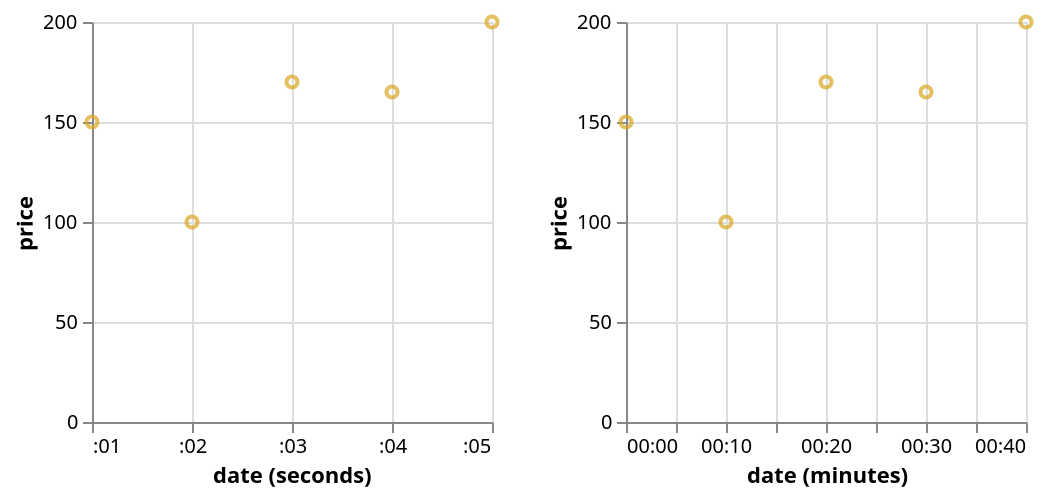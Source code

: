 {
    "$schema": "https://vega.github.io/schema/vega-lite/v2.json",
    "data": {
        "values": [
            {
                "date": "Sun, 01 Jan 2012 23:00:01",
                "price": 150
            },
            {
                "date": "Sun, 02 Jan 2012 00:10:02",
                "price": 100
            },
            {
                "date": "Sun, 02 Jan 2012 01:20:03",
                "price": 170
            },
            {
                "date": "Sun, 02 Jan 2012 02:30:04",
                "price": 165
            },
            {
                "date": "Sun, 02 Jan 2012 03:40:05",
                "price": 200
            }
        ]
    },
    "hconcat": [
        {
            "encoding": {
                "color": {
                    "condition": {
                        "selection": "brush",
                        "value": "goldenrod"
                    },
                    "value": "steelblue"
                },
                "x": {
                    "field": "date",
                    "timeUnit": "seconds",
                    "type": "temporal"
                },
                "y": {
                    "field": "price",
                    "type": "quantitative"
                }
            },
            "mark": "point",
            "selection": {
                "brush": {
                    "encodings": [
                        "x"
                    ],
                    "type": "interval"
                }
            }
        },
        {
            "encoding": {
                "color": {
                    "value": "goldenrod"
                },
                "x": {
                    "field": "date",
                    "timeUnit": "minutes",
                    "type": "temporal"
                },
                "y": {
                    "field": "price",
                    "type": "quantitative"
                }
            },
            "mark": "point",
            "transform": [
                {
                    "filter": {
                        "selection": "brush"
                    }
                }
            ]
        }
    ]
}